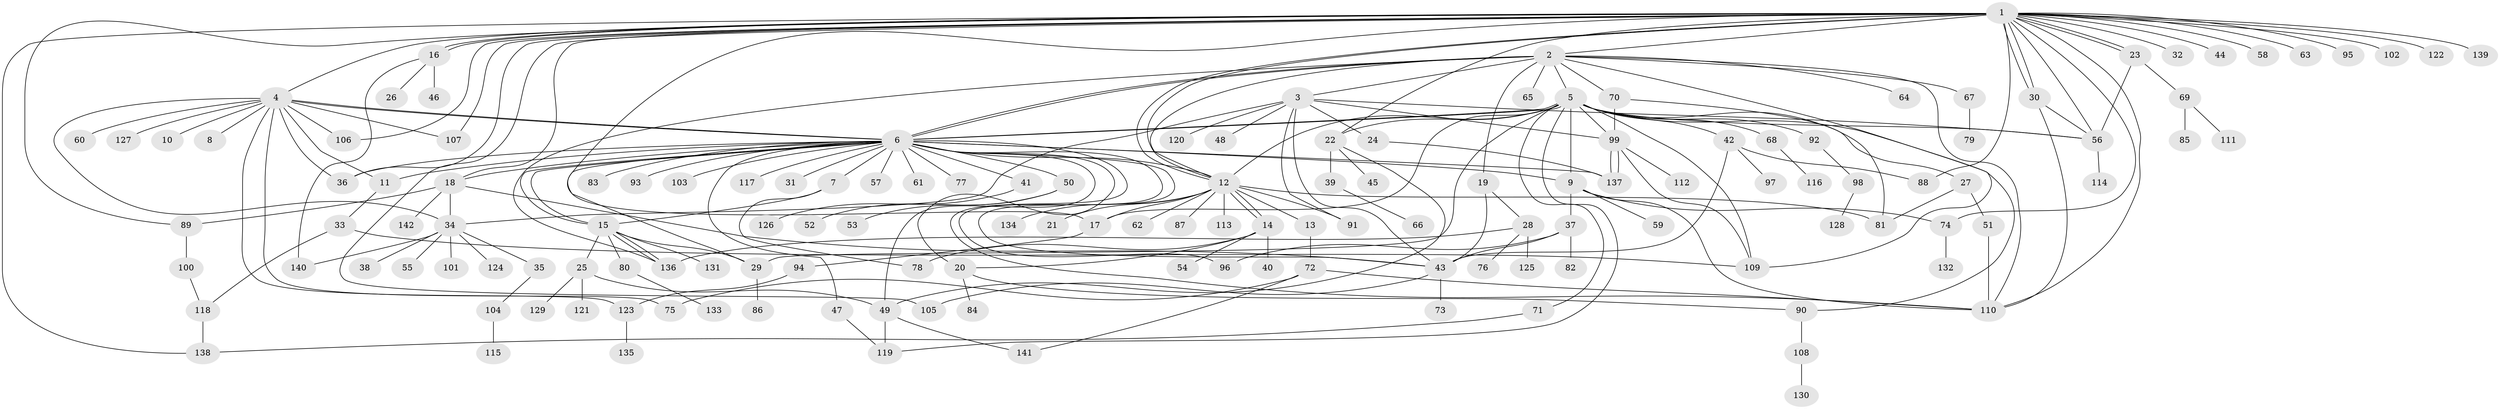 // Generated by graph-tools (version 1.1) at 2025/47/03/09/25 04:47:58]
// undirected, 142 vertices, 218 edges
graph export_dot {
graph [start="1"]
  node [color=gray90,style=filled];
  1;
  2;
  3;
  4;
  5;
  6;
  7;
  8;
  9;
  10;
  11;
  12;
  13;
  14;
  15;
  16;
  17;
  18;
  19;
  20;
  21;
  22;
  23;
  24;
  25;
  26;
  27;
  28;
  29;
  30;
  31;
  32;
  33;
  34;
  35;
  36;
  37;
  38;
  39;
  40;
  41;
  42;
  43;
  44;
  45;
  46;
  47;
  48;
  49;
  50;
  51;
  52;
  53;
  54;
  55;
  56;
  57;
  58;
  59;
  60;
  61;
  62;
  63;
  64;
  65;
  66;
  67;
  68;
  69;
  70;
  71;
  72;
  73;
  74;
  75;
  76;
  77;
  78;
  79;
  80;
  81;
  82;
  83;
  84;
  85;
  86;
  87;
  88;
  89;
  90;
  91;
  92;
  93;
  94;
  95;
  96;
  97;
  98;
  99;
  100;
  101;
  102;
  103;
  104;
  105;
  106;
  107;
  108;
  109;
  110;
  111;
  112;
  113;
  114;
  115;
  116;
  117;
  118;
  119;
  120;
  121;
  122;
  123;
  124;
  125;
  126;
  127;
  128;
  129;
  130;
  131;
  132;
  133;
  134;
  135;
  136;
  137;
  138;
  139;
  140;
  141;
  142;
  1 -- 2;
  1 -- 4;
  1 -- 12;
  1 -- 12;
  1 -- 16;
  1 -- 16;
  1 -- 17;
  1 -- 18;
  1 -- 22;
  1 -- 23;
  1 -- 23;
  1 -- 30;
  1 -- 30;
  1 -- 32;
  1 -- 36;
  1 -- 44;
  1 -- 56;
  1 -- 58;
  1 -- 63;
  1 -- 74;
  1 -- 88;
  1 -- 89;
  1 -- 95;
  1 -- 102;
  1 -- 105;
  1 -- 106;
  1 -- 107;
  1 -- 110;
  1 -- 122;
  1 -- 138;
  1 -- 139;
  2 -- 3;
  2 -- 5;
  2 -- 6;
  2 -- 6;
  2 -- 12;
  2 -- 19;
  2 -- 64;
  2 -- 65;
  2 -- 67;
  2 -- 70;
  2 -- 109;
  2 -- 110;
  2 -- 136;
  3 -- 24;
  3 -- 34;
  3 -- 43;
  3 -- 48;
  3 -- 56;
  3 -- 91;
  3 -- 99;
  3 -- 120;
  4 -- 6;
  4 -- 6;
  4 -- 8;
  4 -- 10;
  4 -- 11;
  4 -- 34;
  4 -- 36;
  4 -- 60;
  4 -- 75;
  4 -- 106;
  4 -- 107;
  4 -- 123;
  4 -- 127;
  5 -- 6;
  5 -- 6;
  5 -- 9;
  5 -- 12;
  5 -- 17;
  5 -- 22;
  5 -- 27;
  5 -- 29;
  5 -- 42;
  5 -- 56;
  5 -- 68;
  5 -- 71;
  5 -- 90;
  5 -- 92;
  5 -- 99;
  5 -- 109;
  5 -- 119;
  6 -- 7;
  6 -- 9;
  6 -- 11;
  6 -- 12;
  6 -- 15;
  6 -- 15;
  6 -- 18;
  6 -- 20;
  6 -- 29;
  6 -- 31;
  6 -- 36;
  6 -- 41;
  6 -- 43;
  6 -- 47;
  6 -- 49;
  6 -- 50;
  6 -- 57;
  6 -- 61;
  6 -- 77;
  6 -- 83;
  6 -- 93;
  6 -- 96;
  6 -- 103;
  6 -- 110;
  6 -- 117;
  6 -- 137;
  7 -- 15;
  7 -- 78;
  9 -- 37;
  9 -- 59;
  9 -- 74;
  9 -- 110;
  11 -- 33;
  12 -- 13;
  12 -- 14;
  12 -- 14;
  12 -- 17;
  12 -- 21;
  12 -- 62;
  12 -- 81;
  12 -- 87;
  12 -- 91;
  12 -- 113;
  12 -- 134;
  13 -- 72;
  14 -- 20;
  14 -- 40;
  14 -- 54;
  14 -- 78;
  15 -- 25;
  15 -- 29;
  15 -- 80;
  15 -- 131;
  15 -- 136;
  15 -- 136;
  16 -- 26;
  16 -- 46;
  16 -- 140;
  17 -- 94;
  18 -- 34;
  18 -- 43;
  18 -- 89;
  18 -- 142;
  19 -- 28;
  19 -- 43;
  20 -- 84;
  20 -- 90;
  22 -- 39;
  22 -- 45;
  22 -- 49;
  23 -- 56;
  23 -- 69;
  24 -- 137;
  25 -- 49;
  25 -- 121;
  25 -- 129;
  27 -- 51;
  27 -- 81;
  28 -- 76;
  28 -- 125;
  28 -- 136;
  29 -- 86;
  30 -- 56;
  30 -- 110;
  33 -- 109;
  33 -- 118;
  34 -- 35;
  34 -- 38;
  34 -- 55;
  34 -- 101;
  34 -- 124;
  34 -- 140;
  35 -- 104;
  37 -- 43;
  37 -- 82;
  37 -- 96;
  39 -- 66;
  41 -- 126;
  42 -- 43;
  42 -- 88;
  42 -- 97;
  43 -- 73;
  43 -- 105;
  47 -- 119;
  49 -- 119;
  49 -- 141;
  50 -- 52;
  50 -- 53;
  51 -- 110;
  56 -- 114;
  67 -- 79;
  68 -- 116;
  69 -- 85;
  69 -- 111;
  70 -- 81;
  70 -- 99;
  71 -- 138;
  72 -- 75;
  72 -- 110;
  72 -- 141;
  74 -- 132;
  80 -- 133;
  89 -- 100;
  90 -- 108;
  92 -- 98;
  94 -- 123;
  98 -- 128;
  99 -- 109;
  99 -- 112;
  99 -- 137;
  99 -- 137;
  100 -- 118;
  104 -- 115;
  108 -- 130;
  118 -- 138;
  123 -- 135;
}
